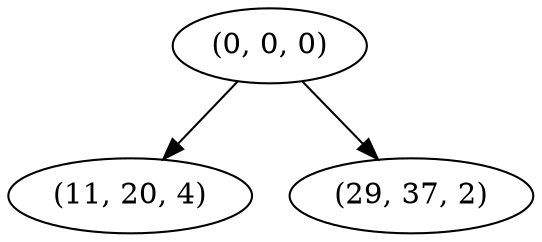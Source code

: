 digraph tree {
    "(0, 0, 0)";
    "(11, 20, 4)";
    "(29, 37, 2)";
    "(0, 0, 0)" -> "(11, 20, 4)";
    "(0, 0, 0)" -> "(29, 37, 2)";
}
